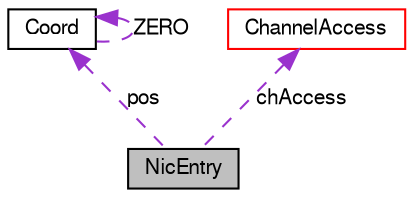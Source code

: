 digraph G
{
  edge [fontname="FreeSans",fontsize="10",labelfontname="FreeSans",labelfontsize="10"];
  node [fontname="FreeSans",fontsize="10",shape=record];
  Node1 [label="NicEntry",height=0.2,width=0.4,color="black", fillcolor="grey75", style="filled" fontcolor="black"];
  Node2 -> Node1 [dir=back,color="darkorchid3",fontsize="10",style="dashed",label="pos",fontname="FreeSans"];
  Node2 [label="Coord",height=0.2,width=0.4,color="black", fillcolor="white", style="filled",URL="$a00062.html",tooltip="Class for storing 3D coordinates."];
  Node2 -> Node2 [dir=back,color="darkorchid3",fontsize="10",style="dashed",label="ZERO",fontname="FreeSans"];
  Node3 -> Node1 [dir=back,color="darkorchid3",fontsize="10",style="dashed",label="chAccess",fontname="FreeSans"];
  Node3 [label="ChannelAccess",height=0.2,width=0.4,color="red", fillcolor="white", style="filled",URL="$a00042.html",tooltip="Basic class for all physical layers, please don&#39;t touch!!"];
}

